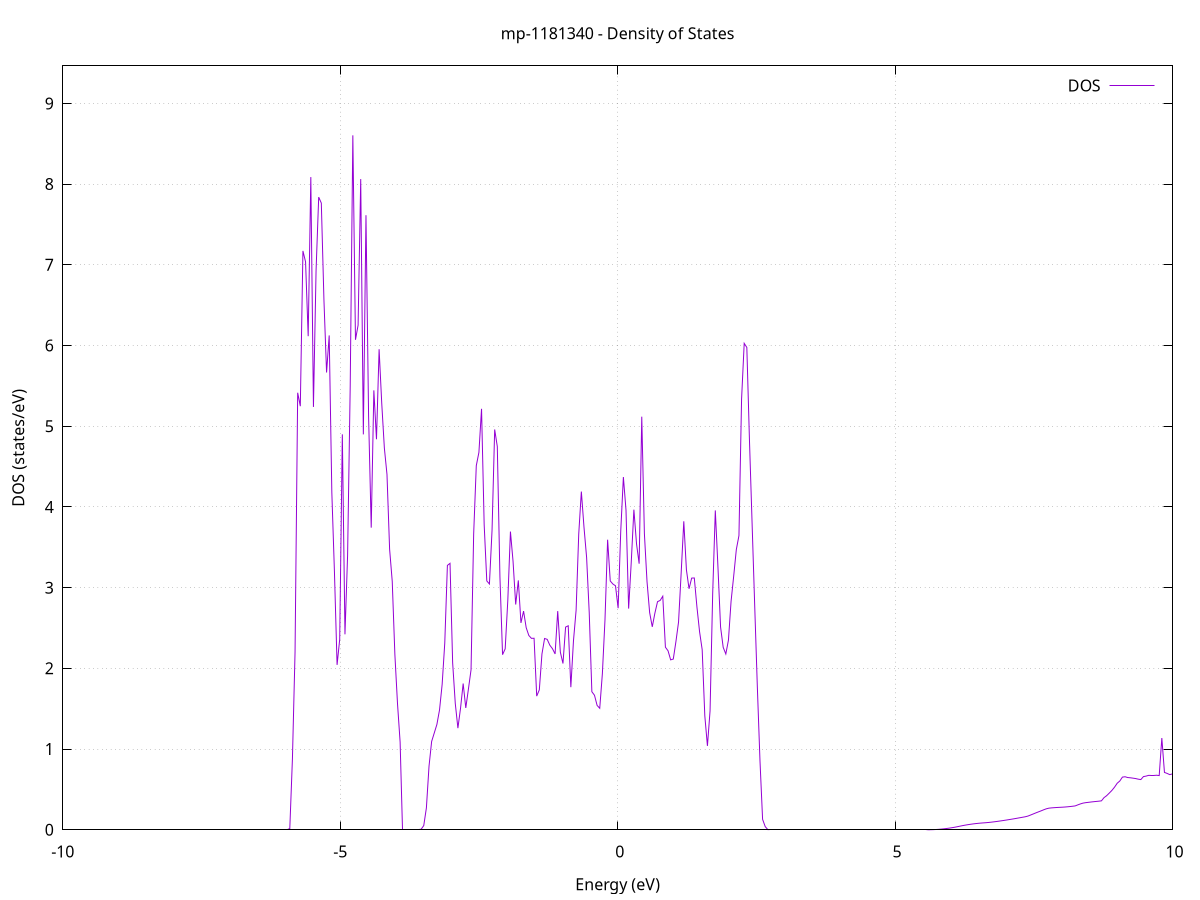 set title 'mp-1181340 - Density of States'
set xlabel 'Energy (eV)'
set ylabel 'DOS (states/eV)'
set grid
set xrange [-10:10]
set yrange [0:9.465]
set xzeroaxis lt -1
set terminal png size 800,600
set output 'mp-1181340_dos_gnuplot.png'
plot '-' using 1:2 with lines title 'DOS'
-59.732800 0.000000
-59.685400 0.000000
-59.638100 0.000000
-59.590700 0.000000
-59.543400 0.000000
-59.496100 0.000000
-59.448700 0.000000
-59.401400 0.000000
-59.354000 0.000000
-59.306700 0.000000
-59.259400 0.000000
-59.212000 0.000000
-59.164700 0.000000
-59.117400 0.000000
-59.070000 0.000000
-59.022700 0.000000
-58.975300 0.000000
-58.928000 0.000000
-58.880700 0.000000
-58.833300 0.000000
-58.786000 0.000000
-58.738600 0.000000
-58.691300 0.000000
-58.644000 0.000000
-58.596600 0.000000
-58.549300 0.000000
-58.502000 0.000000
-58.454600 0.000000
-58.407300 0.000000
-58.359900 0.000000
-58.312600 0.000000
-58.265300 0.000000
-58.217900 0.000000
-58.170600 0.000000
-58.123200 0.000000
-58.075900 0.000000
-58.028600 0.000000
-57.981200 0.000000
-57.933900 0.000000
-57.886500 0.000000
-57.839200 0.000000
-57.791900 0.000000
-57.744500 0.000000
-57.697200 0.000000
-57.649900 0.000000
-57.602500 0.000000
-57.555200 0.000000
-57.507800 0.000000
-57.460500 0.000000
-57.413200 0.000000
-57.365800 0.000000
-57.318500 0.000000
-57.271100 0.000000
-57.223800 0.000000
-57.176500 0.000000
-57.129100 0.000000
-57.081800 0.000000
-57.034500 0.000000
-56.987100 0.000000
-56.939800 0.000000
-56.892400 0.000000
-56.845100 0.000000
-56.797800 0.000000
-56.750400 0.000000
-56.703100 0.000000
-56.655700 0.000000
-56.608400 0.000000
-56.561100 0.000000
-56.513700 0.000000
-56.466400 0.000000
-56.419000 0.000000
-56.371700 0.000000
-56.324400 0.000000
-56.277000 0.000000
-56.229700 0.000000
-56.182400 0.000000
-56.135000 0.000000
-56.087700 0.000000
-56.040300 0.000000
-55.993000 0.000000
-55.945700 0.000000
-55.898300 0.000000
-55.851000 0.000000
-55.803600 0.000000
-55.756300 0.000000
-55.709000 0.000000
-55.661600 0.000000
-55.614300 0.000000
-55.567000 0.000000
-55.519600 0.000000
-55.472300 0.000000
-55.424900 0.000000
-55.377600 0.000000
-55.330300 0.000000
-55.282900 0.000000
-55.235600 0.000000
-55.188200 0.000000
-55.140900 0.000000
-55.093600 0.000000
-55.046200 0.000000
-54.998900 0.000000
-54.951500 0.000000
-54.904200 0.000000
-54.856900 0.000000
-54.809500 0.000000
-54.762200 0.000000
-54.714900 0.000000
-54.667500 0.000000
-54.620200 0.000000
-54.572800 0.000000
-54.525500 0.000000
-54.478200 0.000000
-54.430800 0.000000
-54.383500 40.654700
-54.336100 0.000000
-54.288800 0.000000
-54.241500 0.000000
-54.194100 0.000000
-54.146800 0.000000
-54.099500 0.000000
-54.052100 0.000000
-54.004800 0.000000
-53.957400 0.000000
-53.910100 0.000000
-53.862800 0.000000
-53.815400 0.000000
-53.768100 0.000000
-53.720700 0.000000
-53.673400 0.000000
-53.626100 0.000000
-53.578700 0.000000
-53.531400 0.000000
-53.484000 0.000000
-53.436700 0.000000
-53.389400 0.000000
-53.342000 0.000000
-53.294700 0.000000
-53.247400 0.000000
-53.200000 0.000000
-53.152700 0.000000
-53.105300 0.000000
-53.058000 0.000000
-53.010700 0.000000
-52.963300 0.000000
-52.916000 0.000000
-52.868600 0.000000
-52.821300 0.000000
-52.774000 0.000000
-52.726600 0.000000
-52.679300 0.000000
-52.632000 0.000000
-52.584600 0.000000
-52.537300 0.000000
-52.489900 0.000000
-52.442600 0.000000
-52.395300 0.000000
-52.347900 0.000000
-52.300600 0.000000
-52.253200 0.000000
-52.205900 0.000000
-52.158600 0.000000
-52.111200 0.000000
-52.063900 0.000000
-52.016500 0.000000
-51.969200 0.000000
-51.921900 0.000000
-51.874500 0.000000
-51.827200 0.000000
-51.779900 0.000000
-51.732500 0.000000
-51.685200 0.000000
-51.637800 0.000000
-51.590500 0.000000
-51.543200 0.000000
-51.495800 0.000000
-51.448500 0.000000
-51.401100 0.000000
-51.353800 0.000000
-51.306500 0.000000
-51.259100 0.000000
-51.211800 0.000000
-51.164500 0.000000
-51.117100 0.000000
-51.069800 0.000000
-51.022400 0.000000
-50.975100 26.866700
-50.927800 0.000000
-50.880400 0.000000
-50.833100 0.000000
-50.785700 0.000000
-50.738400 0.000000
-50.691100 0.000000
-50.643700 0.000000
-50.596400 0.000000
-50.549000 0.000000
-50.501700 0.000000
-50.454400 0.000000
-50.407000 0.000000
-50.359700 0.000000
-50.312400 0.000000
-50.265000 0.000000
-50.217700 0.000000
-50.170300 0.000000
-50.123000 0.000000
-50.075700 0.000000
-50.028300 0.000000
-49.981000 0.000000
-49.933600 0.000000
-49.886300 0.000000
-49.839000 0.000000
-49.791600 0.000000
-49.744300 0.000000
-49.697000 0.000000
-49.649600 0.000000
-49.602300 0.000000
-49.554900 0.000000
-49.507600 0.000000
-49.460300 0.000000
-49.412900 0.000000
-49.365600 0.000000
-49.318200 0.000000
-49.270900 0.000000
-49.223600 0.000000
-49.176200 0.000000
-49.128900 0.000000
-49.081500 0.000000
-49.034200 0.000000
-48.986900 0.000000
-48.939500 0.000000
-48.892200 0.000000
-48.844900 0.000000
-48.797500 0.000000
-48.750200 0.000000
-48.702800 0.000000
-48.655500 0.000000
-48.608200 0.000000
-48.560800 0.000000
-48.513500 0.000000
-48.466100 0.000000
-48.418800 0.000000
-48.371500 0.000000
-48.324100 0.000000
-48.276800 0.000000
-48.229500 0.000000
-48.182100 0.000000
-48.134800 0.000000
-48.087400 0.000000
-48.040100 0.000000
-47.992800 0.000000
-47.945400 0.000000
-47.898100 0.000000
-47.850700 0.000000
-47.803400 0.000000
-47.756100 0.000000
-47.708700 0.000000
-47.661400 0.000000
-47.614000 0.000000
-47.566700 0.000000
-47.519400 0.000000
-47.472000 0.000000
-47.424700 0.000000
-47.377400 0.000000
-47.330000 0.000000
-47.282700 0.000000
-47.235300 0.000000
-47.188000 0.000000
-47.140700 0.000000
-47.093300 0.000000
-47.046000 0.000000
-46.998600 0.000000
-46.951300 0.000000
-46.904000 0.000000
-46.856600 0.000000
-46.809300 0.000000
-46.762000 0.000000
-46.714600 0.000000
-46.667300 0.000000
-46.619900 0.000000
-46.572600 0.000000
-46.525300 0.000000
-46.477900 0.000000
-46.430600 0.000000
-46.383200 0.000000
-46.335900 0.000000
-46.288600 0.000000
-46.241200 0.000000
-46.193900 0.000000
-46.146500 0.000000
-46.099200 0.000000
-46.051900 0.000000
-46.004500 0.000000
-45.957200 0.000000
-45.909900 0.000000
-45.862500 0.000000
-45.815200 0.000000
-45.767800 0.000000
-45.720500 0.000000
-45.673200 0.000000
-45.625800 0.000000
-45.578500 0.000000
-45.531100 0.000000
-45.483800 0.000000
-45.436500 0.000000
-45.389100 0.000000
-45.341800 0.000000
-45.294500 0.000000
-45.247100 0.000000
-45.199800 0.000000
-45.152400 0.000000
-45.105100 0.000000
-45.057800 0.000000
-45.010400 0.000000
-44.963100 0.000000
-44.915700 0.000000
-44.868400 0.000000
-44.821100 0.000000
-44.773700 0.000000
-44.726400 0.000000
-44.679000 0.000000
-44.631700 0.000000
-44.584400 0.000000
-44.537000 0.000000
-44.489700 0.000000
-44.442400 0.000000
-44.395000 0.000000
-44.347700 0.000000
-44.300300 0.000000
-44.253000 0.000000
-44.205700 0.000000
-44.158300 0.000000
-44.111000 0.000000
-44.063600 0.000000
-44.016300 0.000000
-43.969000 0.000000
-43.921600 0.000000
-43.874300 0.000000
-43.827000 0.000000
-43.779600 0.000000
-43.732300 0.000000
-43.684900 0.000000
-43.637600 0.000000
-43.590300 0.000000
-43.542900 0.000000
-43.495600 0.000000
-43.448200 0.000000
-43.400900 0.000000
-43.353600 0.000000
-43.306200 0.000000
-43.258900 0.000000
-43.211500 0.000000
-43.164200 0.000000
-43.116900 0.000000
-43.069500 0.000000
-43.022200 0.000000
-42.974900 0.000000
-42.927500 0.000000
-42.880200 0.000000
-42.832800 0.000000
-42.785500 0.000000
-42.738200 0.000000
-42.690800 0.000000
-42.643500 0.000000
-42.596100 0.000000
-42.548800 0.000000
-42.501500 0.000000
-42.454100 0.000000
-42.406800 0.000000
-42.359500 0.000000
-42.312100 0.000000
-42.264800 0.000000
-42.217400 0.000000
-42.170100 0.000000
-42.122800 0.000000
-42.075400 0.000000
-42.028100 0.000000
-41.980700 0.000000
-41.933400 0.000000
-41.886100 0.000000
-41.838700 0.000000
-41.791400 0.000000
-41.744100 0.000000
-41.696700 0.000000
-41.649400 0.000000
-41.602000 0.000000
-41.554700 0.000000
-41.507400 0.000000
-41.460000 0.000000
-41.412700 0.000000
-41.365300 0.000000
-41.318000 0.000000
-41.270700 0.000000
-41.223300 0.000000
-41.176000 0.000000
-41.128600 0.000000
-41.081300 0.000000
-41.034000 0.000000
-40.986600 0.000000
-40.939300 0.000000
-40.892000 0.000000
-40.844600 0.000000
-40.797300 0.000000
-40.749900 0.000000
-40.702600 0.000000
-40.655300 0.000000
-40.607900 0.000000
-40.560600 0.000000
-40.513200 0.000000
-40.465900 0.000000
-40.418600 0.000000
-40.371200 0.000000
-40.323900 0.000000
-40.276600 0.000000
-40.229200 0.000000
-40.181900 0.000000
-40.134500 0.000000
-40.087200 0.000000
-40.039900 0.000000
-39.992500 0.000000
-39.945200 0.000000
-39.897800 0.000000
-39.850500 0.000000
-39.803200 0.000000
-39.755800 0.000000
-39.708500 0.000000
-39.661100 0.000000
-39.613800 0.000000
-39.566500 0.000000
-39.519100 0.000000
-39.471800 0.000000
-39.424500 0.000000
-39.377100 0.000000
-39.329800 0.000000
-39.282400 0.000000
-39.235100 0.000000
-39.187800 0.000000
-39.140400 0.000000
-39.093100 0.000000
-39.045700 0.000000
-38.998400 0.000000
-38.951100 0.000000
-38.903700 0.000000
-38.856400 0.000000
-38.809100 0.000000
-38.761700 0.000000
-38.714400 0.000000
-38.667000 0.000000
-38.619700 0.000000
-38.572400 0.000000
-38.525000 0.000000
-38.477700 0.000000
-38.430300 0.000000
-38.383000 0.000000
-38.335700 0.000000
-38.288300 0.000000
-38.241000 0.000000
-38.193600 0.000000
-38.146300 0.000000
-38.099000 0.000000
-38.051600 0.000000
-38.004300 0.000000
-37.957000 0.000000
-37.909600 0.000000
-37.862300 0.000000
-37.814900 0.000000
-37.767600 0.000000
-37.720300 0.000000
-37.672900 0.000000
-37.625600 0.000000
-37.578200 0.000000
-37.530900 0.000000
-37.483600 0.000000
-37.436200 0.000000
-37.388900 0.000000
-37.341600 0.000000
-37.294200 0.000000
-37.246900 0.000000
-37.199500 0.000000
-37.152200 0.000000
-37.104900 0.000000
-37.057500 0.000000
-37.010200 0.000000
-36.962800 0.000000
-36.915500 0.000000
-36.868200 0.000000
-36.820800 0.000000
-36.773500 0.000000
-36.726100 0.000000
-36.678800 0.000000
-36.631500 0.000000
-36.584100 0.000000
-36.536800 0.000000
-36.489500 0.000000
-36.442100 0.000000
-36.394800 0.000000
-36.347400 0.000000
-36.300100 0.000000
-36.252800 0.000000
-36.205400 0.000000
-36.158100 0.000000
-36.110700 0.000000
-36.063400 0.000000
-36.016100 0.000000
-35.968700 0.000000
-35.921400 0.000000
-35.874100 0.000000
-35.826700 0.000000
-35.779400 0.000000
-35.732000 0.000000
-35.684700 0.000000
-35.637400 0.000000
-35.590000 0.000000
-35.542700 0.000000
-35.495300 0.000000
-35.448000 0.000000
-35.400700 0.000000
-35.353300 0.000000
-35.306000 0.000000
-35.258600 0.000000
-35.211300 0.000000
-35.164000 0.000000
-35.116600 0.000000
-35.069300 0.000000
-35.022000 0.000000
-34.974600 0.000000
-34.927300 0.000000
-34.879900 0.000000
-34.832600 0.000000
-34.785300 0.000000
-34.737900 0.000000
-34.690600 0.000000
-34.643200 0.000000
-34.595900 0.000000
-34.548600 0.000000
-34.501200 0.000000
-34.453900 0.000000
-34.406600 0.000000
-34.359200 0.000000
-34.311900 0.000000
-34.264500 0.000000
-34.217200 0.000000
-34.169900 0.000000
-34.122500 0.000000
-34.075200 0.000000
-34.027800 0.000000
-33.980500 0.000000
-33.933200 0.000000
-33.885800 0.000000
-33.838500 0.000000
-33.791100 0.000000
-33.743800 0.000000
-33.696500 0.000000
-33.649100 0.000000
-33.601800 0.000000
-33.554500 0.000000
-33.507100 0.000000
-33.459800 0.000000
-33.412400 0.000000
-33.365100 0.000000
-33.317800 0.000000
-33.270400 0.000000
-33.223100 0.000000
-33.175700 0.000000
-33.128400 0.000000
-33.081100 0.000000
-33.033700 0.000000
-32.986400 0.000000
-32.939100 0.000000
-32.891700 0.000000
-32.844400 0.000000
-32.797000 0.000000
-32.749700 0.000000
-32.702400 0.000000
-32.655000 0.000000
-32.607700 0.000000
-32.560300 0.000000
-32.513000 0.000000
-32.465700 0.000000
-32.418300 0.000000
-32.371000 0.000000
-32.323600 0.000000
-32.276300 0.000000
-32.229000 0.000000
-32.181600 0.000000
-32.134300 0.000000
-32.087000 0.000000
-32.039600 0.000000
-31.992300 0.000000
-31.944900 0.000000
-31.897600 0.000000
-31.850300 0.000000
-31.802900 0.000000
-31.755600 0.000000
-31.708200 0.000000
-31.660900 0.000000
-31.613600 0.000000
-31.566200 0.000000
-31.518900 0.000000
-31.471600 0.000000
-31.424200 0.000000
-31.376900 0.000000
-31.329500 0.000000
-31.282200 0.000000
-31.234900 0.000000
-31.187500 0.000000
-31.140200 0.000000
-31.092800 0.000000
-31.045500 0.000000
-30.998200 0.000000
-30.950800 0.000000
-30.903500 0.000000
-30.856100 0.000000
-30.808800 0.000000
-30.761500 0.000000
-30.714100 0.000000
-30.666800 0.000000
-30.619500 0.000000
-30.572100 0.000000
-30.524800 0.000000
-30.477400 0.000000
-30.430100 0.000000
-30.382800 0.000000
-30.335400 0.000000
-30.288100 0.000000
-30.240700 0.000000
-30.193400 0.000000
-30.146100 0.000000
-30.098700 0.000000
-30.051400 0.000000
-30.004100 0.000000
-29.956700 0.000000
-29.909400 0.000000
-29.862000 0.000000
-29.814700 0.000000
-29.767400 0.000000
-29.720000 0.000000
-29.672700 0.000000
-29.625300 0.000000
-29.578000 0.000000
-29.530700 0.000000
-29.483300 0.000000
-29.436000 0.000000
-29.388600 0.000000
-29.341300 0.000000
-29.294000 0.000000
-29.246600 0.000000
-29.199300 0.000000
-29.152000 0.000000
-29.104600 0.000000
-29.057300 0.000000
-29.009900 0.000000
-28.962600 0.000000
-28.915300 0.000000
-28.867900 0.000000
-28.820600 0.000000
-28.773200 0.000000
-28.725900 0.000000
-28.678600 0.000000
-28.631200 0.000000
-28.583900 0.000000
-28.536600 0.000000
-28.489200 0.000000
-28.441900 0.000000
-28.394500 0.000000
-28.347200 0.000000
-28.299900 0.000000
-28.252500 0.000000
-28.205200 0.000000
-28.157800 0.000000
-28.110500 0.000000
-28.063200 0.000000
-28.015800 0.000000
-27.968500 0.000000
-27.921100 0.000000
-27.873800 0.000000
-27.826500 0.000000
-27.779100 0.000000
-27.731800 0.000000
-27.684500 0.000000
-27.637100 0.000000
-27.589800 0.000000
-27.542400 0.000000
-27.495100 0.000000
-27.447800 0.000000
-27.400400 0.000000
-27.353100 0.000000
-27.305700 0.000000
-27.258400 0.000000
-27.211100 0.000000
-27.163700 0.000000
-27.116400 0.000000
-27.069100 0.000000
-27.021700 0.000000
-26.974400 0.000000
-26.927000 0.000000
-26.879700 0.000000
-26.832400 0.000000
-26.785000 0.000000
-26.737700 0.000000
-26.690300 0.000000
-26.643000 0.000000
-26.595700 0.000000
-26.548300 0.000000
-26.501000 0.000000
-26.453600 0.000000
-26.406300 0.000000
-26.359000 0.000000
-26.311600 0.000000
-26.264300 0.000000
-26.217000 0.000000
-26.169600 0.000000
-26.122300 0.000000
-26.074900 0.000000
-26.027600 0.000000
-25.980300 0.000000
-25.932900 0.000000
-25.885600 0.000000
-25.838200 0.000000
-25.790900 0.000000
-25.743600 0.000000
-25.696200 0.000000
-25.648900 0.000000
-25.601600 0.000000
-25.554200 0.000000
-25.506900 0.000000
-25.459500 0.000000
-25.412200 0.000000
-25.364900 0.000000
-25.317500 0.000000
-25.270200 0.000000
-25.222800 0.000000
-25.175500 0.000000
-25.128200 0.000000
-25.080800 0.000000
-25.033500 0.000000
-24.986200 0.000000
-24.938800 0.000000
-24.891500 0.000000
-24.844100 0.000000
-24.796800 0.000000
-24.749500 0.000000
-24.702100 0.000000
-24.654800 0.000000
-24.607400 0.000000
-24.560100 0.000000
-24.512800 0.000000
-24.465400 0.000000
-24.418100 0.000000
-24.370700 0.000000
-24.323400 0.000000
-24.276100 0.000000
-24.228700 0.000000
-24.181400 0.000000
-24.134100 0.000000
-24.086700 0.000000
-24.039400 0.000000
-23.992000 0.000000
-23.944700 0.000000
-23.897400 0.000000
-23.850000 0.000000
-23.802700 0.000000
-23.755300 0.000000
-23.708000 0.000000
-23.660700 0.000000
-23.613300 0.000000
-23.566000 0.000000
-23.518700 0.000000
-23.471300 0.000000
-23.424000 0.000000
-23.376600 0.000000
-23.329300 0.000000
-23.282000 0.000000
-23.234600 0.000000
-23.187300 0.000000
-23.139900 0.000000
-23.092600 0.000000
-23.045300 0.000000
-22.997900 0.000000
-22.950600 0.000000
-22.903200 0.000000
-22.855900 0.000000
-22.808600 0.000000
-22.761200 0.000000
-22.713900 0.000000
-22.666600 0.000000
-22.619200 0.000000
-22.571900 0.000000
-22.524500 0.000000
-22.477200 0.000000
-22.429900 0.000000
-22.382500 0.000000
-22.335200 0.000000
-22.287800 0.000000
-22.240500 0.000000
-22.193200 0.000000
-22.145800 0.000000
-22.098500 0.000000
-22.051200 0.000000
-22.003800 0.000000
-21.956500 0.000000
-21.909100 0.000000
-21.861800 0.000000
-21.814500 0.000000
-21.767100 0.000000
-21.719800 0.000000
-21.672400 0.000000
-21.625100 0.000000
-21.577800 0.000000
-21.530400 0.000000
-21.483100 0.000000
-21.435700 0.000000
-21.388400 0.000000
-21.341100 0.000000
-21.293700 0.000000
-21.246400 0.000000
-21.199100 0.000000
-21.151700 0.000000
-21.104400 0.000000
-21.057000 0.000000
-21.009700 0.000000
-20.962400 0.000000
-20.915000 0.000000
-20.867700 0.000000
-20.820300 0.000000
-20.773000 0.000000
-20.725700 0.000000
-20.678300 0.000000
-20.631000 0.000000
-20.583700 0.000000
-20.536300 0.000000
-20.489000 0.000000
-20.441600 0.000000
-20.394300 0.000000
-20.347000 0.000000
-20.299600 0.000000
-20.252300 0.000000
-20.204900 0.000000
-20.157600 0.000000
-20.110300 0.000000
-20.062900 0.000000
-20.015600 0.000000
-19.968200 0.000000
-19.920900 0.000000
-19.873600 0.000000
-19.826200 0.000000
-19.778900 0.000000
-19.731600 0.000000
-19.684200 0.000000
-19.636900 0.000000
-19.589500 0.000000
-19.542200 0.000000
-19.494900 0.000000
-19.447500 0.000000
-19.400200 0.000000
-19.352800 0.000000
-19.305500 0.000000
-19.258200 0.000000
-19.210800 0.000000
-19.163500 0.000000
-19.116200 0.000000
-19.068800 0.000000
-19.021500 0.000000
-18.974100 0.000000
-18.926800 0.000000
-18.879500 0.000000
-18.832100 0.000000
-18.784800 0.000000
-18.737400 0.000000
-18.690100 0.000000
-18.642800 0.000000
-18.595400 0.000000
-18.548100 0.000000
-18.500700 0.000000
-18.453400 0.000000
-18.406100 0.000000
-18.358700 0.000000
-18.311400 0.000000
-18.264100 0.000000
-18.216700 0.000000
-18.169400 0.000000
-18.122000 0.000000
-18.074700 0.000000
-18.027400 0.000000
-17.980000 0.000000
-17.932700 0.000000
-17.885300 0.000000
-17.838000 0.000000
-17.790700 0.000000
-17.743300 0.000000
-17.696000 0.000000
-17.648700 0.000000
-17.601300 0.000000
-17.554000 0.000000
-17.506600 0.000000
-17.459300 0.000000
-17.412000 0.000000
-17.364600 0.000000
-17.317300 0.000000
-17.269900 0.000000
-17.222600 0.000000
-17.175300 0.000000
-17.127900 0.000000
-17.080600 0.000000
-17.033200 0.000000
-16.985900 0.000000
-16.938600 0.000000
-16.891200 0.000000
-16.843900 0.000000
-16.796600 0.000000
-16.749200 0.000000
-16.701900 0.000000
-16.654500 0.000000
-16.607200 0.000000
-16.559900 0.000000
-16.512500 0.000000
-16.465200 0.000000
-16.417800 0.000000
-16.370500 0.000000
-16.323200 0.000000
-16.275800 0.000000
-16.228500 0.000000
-16.181200 0.000000
-16.133800 0.000000
-16.086500 0.000000
-16.039100 0.089800
-15.991800 0.333900
-15.944500 0.514100
-15.897100 0.627100
-15.849800 0.869100
-15.802400 0.995400
-15.755100 0.998000
-15.707800 1.220700
-15.660400 1.281400
-15.613100 1.311100
-15.565700 1.215000
-15.518400 1.050800
-15.471100 1.012200
-15.423700 1.001700
-15.376400 1.036700
-15.329100 1.626100
-15.281700 2.255800
-15.234400 2.369000
-15.187000 2.662800
-15.139700 1.447200
-15.092400 2.037100
-15.045000 2.676000
-14.997700 3.872600
-14.950300 7.119600
-14.903000 3.519600
-14.855700 10.815100
-14.808300 3.589900
-14.761000 2.248700
-14.713700 7.568000
-14.666300 5.742000
-14.619000 3.411700
-14.571600 1.462400
-14.524300 0.178900
-14.477000 0.000000
-14.429600 0.000000
-14.382300 0.000000
-14.334900 0.000000
-14.287600 0.000000
-14.240300 0.000000
-14.192900 0.000000
-14.145600 0.000000
-14.098200 0.000000
-14.050900 0.000000
-14.003600 0.000000
-13.956200 0.000000
-13.908900 0.000000
-13.861600 0.000000
-13.814200 0.000000
-13.766900 0.000000
-13.719500 0.000000
-13.672200 0.000000
-13.624900 0.000000
-13.577500 0.000000
-13.530200 0.000000
-13.482800 0.000000
-13.435500 0.000000
-13.388200 0.000000
-13.340800 0.000000
-13.293500 0.000000
-13.246200 0.000000
-13.198800 0.000000
-13.151500 0.000000
-13.104100 0.000000
-13.056800 0.000000
-13.009500 0.000000
-12.962100 0.000000
-12.914800 0.000000
-12.867400 0.000000
-12.820100 0.000000
-12.772800 0.000000
-12.725400 0.000000
-12.678100 0.000000
-12.630700 0.000000
-12.583400 0.000000
-12.536100 0.000000
-12.488700 0.000000
-12.441400 0.000000
-12.394100 0.000000
-12.346700 0.000000
-12.299400 0.000000
-12.252000 0.000000
-12.204700 0.000000
-12.157400 0.000000
-12.110000 0.000000
-12.062700 0.000000
-12.015300 0.000000
-11.968000 0.000000
-11.920700 0.000000
-11.873300 0.000000
-11.826000 0.000000
-11.778700 0.000000
-11.731300 0.000000
-11.684000 0.000000
-11.636600 0.000000
-11.589300 0.000000
-11.542000 0.000000
-11.494600 0.000000
-11.447300 0.000000
-11.399900 0.000000
-11.352600 0.000000
-11.305300 0.000000
-11.257900 0.000000
-11.210600 0.000000
-11.163200 0.000000
-11.115900 0.000000
-11.068600 0.000000
-11.021200 0.000000
-10.973900 0.000000
-10.926600 0.000000
-10.879200 0.000000
-10.831900 0.000000
-10.784500 0.000000
-10.737200 0.000000
-10.689900 0.000000
-10.642500 0.000000
-10.595200 0.000000
-10.547800 0.000000
-10.500500 0.000000
-10.453200 0.000000
-10.405800 0.000000
-10.358500 0.000000
-10.311200 0.000000
-10.263800 0.000000
-10.216500 0.000000
-10.169100 0.000000
-10.121800 0.000000
-10.074500 0.000000
-10.027100 0.000000
-9.979800 0.000000
-9.932400 0.000000
-9.885100 0.000000
-9.837800 0.000000
-9.790400 0.000000
-9.743100 0.000000
-9.695800 0.000000
-9.648400 0.000000
-9.601100 0.000000
-9.553700 0.000000
-9.506400 0.000000
-9.459100 0.000000
-9.411700 0.000000
-9.364400 0.000000
-9.317000 0.000000
-9.269700 0.000000
-9.222400 0.000000
-9.175000 0.000000
-9.127700 0.000000
-9.080300 0.000000
-9.033000 0.000000
-8.985700 0.000000
-8.938300 0.000000
-8.891000 0.000000
-8.843700 0.000000
-8.796300 0.000000
-8.749000 0.000000
-8.701600 0.000000
-8.654300 0.000000
-8.607000 0.000000
-8.559600 0.000000
-8.512300 0.000000
-8.464900 0.000000
-8.417600 0.000000
-8.370300 0.000000
-8.322900 0.000000
-8.275600 0.000000
-8.228300 0.000000
-8.180900 0.000000
-8.133600 0.000000
-8.086200 0.000000
-8.038900 0.000000
-7.991600 0.000000
-7.944200 0.000000
-7.896900 0.000000
-7.849500 0.000000
-7.802200 0.000000
-7.754900 0.000000
-7.707500 0.000000
-7.660200 0.000000
-7.612800 0.000000
-7.565500 0.000000
-7.518200 0.000000
-7.470800 0.000000
-7.423500 0.000000
-7.376200 0.000000
-7.328800 0.000000
-7.281500 0.000000
-7.234100 0.000000
-7.186800 0.000000
-7.139500 0.000000
-7.092100 0.000000
-7.044800 0.000000
-6.997400 0.000000
-6.950100 0.000000
-6.902800 0.000000
-6.855400 0.000000
-6.808100 0.000000
-6.760800 0.000000
-6.713400 0.000000
-6.666100 0.000000
-6.618700 0.000000
-6.571400 0.000000
-6.524100 0.000000
-6.476700 0.000000
-6.429400 0.000000
-6.382000 0.000000
-6.334700 0.000000
-6.287400 0.000000
-6.240000 0.000000
-6.192700 0.000000
-6.145300 0.000000
-6.098000 0.000000
-6.050700 0.000000
-6.003300 0.000000
-5.956000 0.000000
-5.908700 0.015000
-5.861300 0.879800
-5.814000 2.204500
-5.766600 5.414900
-5.719300 5.248400
-5.672000 7.172400
-5.624600 7.036900
-5.577300 6.115500
-5.529900 8.087500
-5.482600 5.239600
-5.435300 6.929000
-5.387900 7.838800
-5.340600 7.764700
-5.293300 6.562900
-5.245900 5.666000
-5.198600 6.125400
-5.151200 4.180500
-5.103900 3.190500
-5.056600 2.043200
-5.009200 2.359100
-4.961900 4.899900
-4.914500 2.422000
-4.867200 3.397800
-4.819900 5.495000
-4.772500 8.604400
-4.725200 6.070900
-4.677800 6.251800
-4.630500 8.062100
-4.583200 4.898700
-4.535800 7.614500
-4.488500 5.119500
-4.441200 3.743400
-4.393800 5.444400
-4.346500 4.838500
-4.299100 5.954100
-4.251800 5.285200
-4.204500 4.730400
-4.157100 4.402900
-4.109800 3.476000
-4.062400 3.077500
-4.015100 2.173900
-3.967800 1.565400
-3.920400 1.086000
-3.873100 0.000000
-3.825800 0.000000
-3.778400 0.000000
-3.731100 0.000000
-3.683700 0.000000
-3.636400 0.000000
-3.589100 0.000000
-3.541700 0.006400
-3.494400 0.052200
-3.447000 0.270700
-3.399700 0.786600
-3.352400 1.094000
-3.305000 1.199500
-3.257700 1.305300
-3.210300 1.484400
-3.163000 1.801200
-3.115700 2.313800
-3.068300 3.275800
-3.021000 3.301300
-2.973700 2.068700
-2.926300 1.565300
-2.879000 1.259500
-2.831600 1.505900
-2.784300 1.811900
-2.737000 1.509500
-2.689600 1.743100
-2.642300 1.981500
-2.594900 3.665800
-2.547600 4.511500
-2.500300 4.676200
-2.452900 5.216100
-2.405600 3.782200
-2.358300 3.083400
-2.310900 3.045500
-2.263600 3.712400
-2.216200 4.959700
-2.168900 4.748800
-2.121600 3.135200
-2.074200 2.169400
-2.026900 2.242100
-1.979500 2.843400
-1.932200 3.694700
-1.884900 3.324400
-1.837500 2.791000
-1.790200 3.090000
-1.742800 2.563100
-1.695500 2.709600
-1.648200 2.503800
-1.600800 2.407500
-1.553500 2.371800
-1.506200 2.373000
-1.458800 1.656000
-1.411500 1.733900
-1.364100 2.178300
-1.316800 2.370200
-1.269500 2.359300
-1.222100 2.286800
-1.174800 2.243800
-1.127400 2.178600
-1.080100 2.709800
-1.032800 2.201400
-0.985400 2.060200
-0.938100 2.511200
-0.890800 2.527600
-0.843400 1.767200
-0.796100 2.341300
-0.748700 2.719800
-0.701400 3.663100
-0.654100 4.190700
-0.606700 3.750000
-0.559400 3.374700
-0.512000 2.688400
-0.464700 1.710300
-0.417400 1.667000
-0.370000 1.540500
-0.322700 1.505500
-0.275300 1.933100
-0.228000 2.602900
-0.180700 3.593900
-0.133300 3.082900
-0.086000 3.045300
-0.038700 3.023200
0.008700 2.745400
0.056000 3.703100
0.103400 4.370500
0.150700 3.959900
0.198000 2.740300
0.245400 3.318900
0.292700 3.966500
0.340100 3.544000
0.387400 3.296700
0.434700 5.118600
0.482100 3.669900
0.529400 3.075800
0.576700 2.691000
0.624100 2.514200
0.671400 2.684500
0.718800 2.826300
0.766100 2.841600
0.813400 2.893900
0.860800 2.262300
0.908100 2.217900
0.955500 2.105300
1.002800 2.115300
1.050100 2.330600
1.097500 2.573700
1.144800 3.180900
1.192200 3.821900
1.239500 3.221500
1.286800 2.986200
1.334200 3.118400
1.381500 3.120100
1.428800 2.761900
1.476200 2.456100
1.523500 2.231700
1.570900 1.412500
1.618200 1.039100
1.665500 1.472100
1.712900 2.927600
1.760200 3.956600
1.807600 3.257400
1.854900 2.513400
1.902200 2.260700
1.949600 2.178000
1.996900 2.350500
2.044200 2.830700
2.091600 3.143600
2.138900 3.471900
2.186300 3.645200
2.233600 5.336700
2.280900 6.027100
2.328300 5.976500
2.375600 4.829700
2.423000 3.798400
2.470300 2.773000
2.517600 1.774200
2.565000 0.861600
2.612300 0.129500
2.659700 0.039200
2.707000 0.001600
2.754300 0.000000
2.801700 0.000000
2.849000 0.000000
2.896300 0.000000
2.943700 0.000000
2.991000 0.000000
3.038400 0.000000
3.085700 0.000000
3.133000 0.000000
3.180400 0.000000
3.227700 0.000000
3.275100 0.000000
3.322400 0.000000
3.369700 0.000000
3.417100 0.000000
3.464400 0.000000
3.511700 0.000000
3.559100 0.000000
3.606400 0.000000
3.653800 0.000000
3.701100 0.000000
3.748400 0.000000
3.795800 0.000000
3.843100 0.000000
3.890500 0.000000
3.937800 0.000000
3.985100 0.000000
4.032500 0.000000
4.079800 0.000000
4.127200 0.000000
4.174500 0.000000
4.221800 0.000000
4.269200 0.000000
4.316500 0.000000
4.363800 0.000000
4.411200 0.000000
4.458500 0.000000
4.505900 0.000000
4.553200 0.000000
4.600500 0.000000
4.647900 0.000000
4.695200 0.000000
4.742600 0.000000
4.789900 0.000000
4.837200 0.000000
4.884600 0.000000
4.931900 0.000000
4.979200 0.000000
5.026600 0.000000
5.073900 0.000000
5.121300 0.000000
5.168600 0.000000
5.215900 0.000000
5.263300 0.000000
5.310600 0.000000
5.358000 0.000000
5.405300 0.000000
5.452600 0.000000
5.500000 0.000000
5.547300 0.000000
5.594700 0.000100
5.642000 0.000600
5.689300 0.001700
5.736700 0.003400
5.784000 0.005600
5.831300 0.008400
5.878700 0.011700
5.926000 0.015600
5.973400 0.020100
6.020700 0.025100
6.068000 0.030700
6.115400 0.036900
6.162700 0.043900
6.210100 0.050500
6.257400 0.056700
6.304700 0.062300
6.352100 0.067400
6.399400 0.072000
6.446700 0.076100
6.494100 0.079700
6.541400 0.082700
6.588800 0.085100
6.636100 0.087600
6.683400 0.090600
6.730800 0.094100
6.778100 0.098000
6.825500 0.102300
6.872800 0.106900
6.920100 0.111600
6.967500 0.116500
7.014800 0.121600
7.062100 0.126800
7.109500 0.132200
7.156800 0.137800
7.204200 0.143600
7.251500 0.149500
7.298800 0.155300
7.346200 0.161200
7.393500 0.169600
7.440900 0.182300
7.488200 0.195500
7.535500 0.208800
7.582900 0.221500
7.630200 0.234000
7.677600 0.247500
7.724900 0.259600
7.772200 0.267800
7.819600 0.271300
7.866900 0.273800
7.914200 0.276000
7.961600 0.277900
8.008900 0.279600
8.056300 0.281700
8.103600 0.284400
8.150900 0.287700
8.198300 0.291500
8.245600 0.295700
8.293000 0.308400
8.340300 0.320400
8.387600 0.330300
8.435000 0.335900
8.482300 0.339900
8.529600 0.344000
8.577000 0.347700
8.624300 0.351000
8.671700 0.354400
8.719000 0.358400
8.766300 0.398600
8.813700 0.423000
8.861000 0.454800
8.908400 0.488200
8.955700 0.528400
9.003000 0.576300
9.050400 0.604400
9.097700 0.652500
9.145100 0.657000
9.192400 0.647300
9.239700 0.644100
9.287100 0.639700
9.334400 0.634700
9.381700 0.627200
9.429100 0.621900
9.476400 0.658900
9.523800 0.665100
9.571100 0.674500
9.618400 0.678000
9.665800 0.678000
9.713100 0.675900
9.760500 0.671600
9.807800 1.136500
9.855100 0.710800
9.902500 0.698500
9.949800 0.683400
9.997100 0.691900
10.044500 0.739700
10.091800 0.794400
10.139200 0.838100
10.186500 0.783100
10.233800 0.797500
10.281200 0.782100
10.328500 0.771300
10.375900 0.755800
10.423200 0.732600
10.470500 0.732400
10.517900 0.763000
10.565200 0.766500
10.612600 0.767900
10.659900 0.778800
10.707200 0.792200
10.754600 0.804600
10.801900 0.814800
10.849200 0.888600
10.896600 0.954500
10.943900 1.038000
10.991300 1.141000
11.038600 1.029900
11.085900 1.015400
11.133300 1.008700
11.180600 1.177200
11.228000 1.119100
11.275300 0.931400
11.322600 0.936100
11.370000 0.946400
11.417300 0.924600
11.464600 0.940300
11.512000 0.957500
11.559300 0.958700
11.606700 0.959600
11.654000 0.967700
11.701300 0.961500
11.748700 0.948100
11.796000 0.998700
11.843400 0.968500
11.890700 0.928700
11.938000 0.889700
11.985400 0.953600
12.032700 0.927700
12.080100 0.906100
12.127400 0.941300
12.174700 0.986900
12.222100 1.077300
12.269400 1.223300
12.316700 1.320900
12.364100 1.359400
12.411400 1.286800
12.458800 1.222400
12.506100 1.062100
12.553400 1.197100
12.600800 1.426800
12.648100 1.478700
12.695500 1.451900
12.742800 1.309700
12.790100 1.187700
12.837500 1.152300
12.884800 1.166700
12.932100 1.124900
12.979500 1.193500
13.026800 1.479600
13.074200 1.877300
13.121500 1.792100
13.168800 1.837600
13.216200 1.794800
13.263500 1.310900
13.310900 1.053700
13.358200 1.033300
13.405500 0.938000
13.452900 0.923600
13.500200 0.939000
13.547600 1.105900
13.594900 1.307500
13.642200 1.386800
13.689600 1.899300
13.736900 2.545100
13.784200 2.518100
13.831600 2.531100
13.878900 2.275200
13.926300 2.216900
13.973600 2.081700
14.020900 2.554800
14.068300 2.329900
14.115600 2.068300
14.163000 1.895900
14.210300 2.117000
14.257600 2.000300
14.305000 1.881100
14.352300 1.946000
14.399600 2.132500
14.447000 2.593300
14.494300 3.061700
14.541700 2.626300
14.589000 2.275600
14.636300 2.490100
14.683700 3.335300
14.731000 4.018300
14.778400 2.624200
14.825700 2.031900
14.873000 2.620600
14.920400 2.262500
14.967700 2.242100
15.015100 1.940200
15.062400 1.894400
15.109700 2.076600
15.157100 1.788400
15.204400 1.441800
15.251700 1.309300
15.299100 1.216000
15.346400 1.200000
15.393800 1.218300
15.441100 1.212100
15.488400 1.180300
15.535800 1.131100
15.583100 1.127400
15.630500 1.183400
15.677800 1.120800
15.725100 1.116100
15.772500 1.134500
15.819800 1.199800
15.867100 1.074100
15.914500 1.059200
15.961800 1.068500
16.009200 1.062500
16.056500 1.095400
16.103800 1.107500
16.151200 1.078700
16.198500 1.032800
16.245900 0.997200
16.293200 0.986100
16.340500 0.990300
16.387900 1.027200
16.435200 1.037400
16.482600 1.043000
16.529900 1.052700
16.577200 1.059600
16.624600 1.016500
16.671900 1.010600
16.719200 1.013600
16.766600 1.049600
16.813900 1.078600
16.861300 1.106400
16.908600 1.123900
16.955900 1.141800
17.003300 1.181100
17.050600 1.198100
17.098000 1.187900
17.145300 1.152900
17.192600 1.064500
17.240000 1.040200
17.287300 0.987300
17.334600 0.985500
17.382000 0.989900
17.429300 0.995400
17.476700 0.999100
17.524000 0.992200
17.571300 0.987900
17.618700 0.991400
17.666000 0.983300
17.713400 0.940300
17.760700 0.899100
17.808000 0.875800
17.855400 0.868600
17.902700 0.881700
17.950100 0.860600
17.997400 0.835600
18.044700 0.848800
18.092100 0.848500
18.139400 0.776400
18.186700 0.717300
18.234100 0.655300
18.281400 0.613500
18.328800 0.680800
18.376100 0.774100
18.423400 0.835200
18.470800 0.908200
18.518100 0.979700
18.565500 1.092000
18.612800 1.365600
18.660100 1.709300
18.707500 1.705300
18.754800 1.703100
18.802100 1.665200
18.849500 1.626800
18.896800 1.617800
18.944200 1.699300
18.991500 1.851400
19.038800 1.639900
19.086200 1.670500
19.133500 1.820800
19.180900 1.681700
19.228200 1.962600
19.275500 3.034700
19.322900 3.718000
19.370200 3.778600
19.417600 2.282500
19.464900 1.394700
19.512200 1.060800
19.559600 0.972300
19.606900 1.172300
19.654200 1.351000
19.701600 1.472600
19.748900 1.540400
19.796300 1.658600
19.843600 1.640100
19.890900 1.699000
19.938300 1.653700
19.985600 1.288300
20.033000 1.195200
20.080300 1.079900
20.127600 1.000100
20.175000 1.016800
20.222300 0.942600
20.269600 0.738900
20.317000 0.673800
20.364300 0.575600
20.411700 0.513900
20.459000 0.498100
20.506300 0.597600
20.553700 0.718900
20.601000 0.849600
20.648400 1.025700
20.695700 1.228900
20.743000 1.419300
20.790400 1.459000
20.837700 1.472200
20.885100 1.477700
20.932400 1.424600
20.979700 1.350800
21.027100 1.239800
21.074400 1.167500
21.121700 1.135900
21.169100 1.205700
21.216400 1.278800
21.263800 1.342900
21.311100 1.399300
21.358400 1.437700
21.405800 1.467800
21.453100 1.504200
21.500500 1.473700
21.547800 1.220800
21.595100 1.132900
21.642500 1.140600
21.689800 1.239500
21.737100 1.324900
21.784500 1.263900
21.831800 0.974200
21.879200 0.726700
21.926500 0.735800
21.973800 0.781100
22.021200 0.839000
22.068500 0.905800
22.115900 0.909500
22.163200 0.974800
22.210500 1.123700
22.257900 1.252100
22.305200 1.371300
22.352600 1.489400
22.399900 1.228900
22.447200 1.200800
22.494600 1.206500
22.541900 1.116500
22.589200 1.070700
22.636600 1.043300
22.683900 1.034600
22.731300 1.036500
22.778600 1.044400
22.825900 1.149400
22.873300 1.127200
22.920600 1.149000
22.968000 1.389300
23.015300 1.361400
23.062600 1.295600
23.110000 1.193600
23.157300 1.097300
23.204600 1.021000
23.252000 1.003300
23.299300 0.983500
23.346700 0.976900
23.394000 0.968400
23.441300 1.011300
23.488700 1.150100
23.536000 1.302800
23.583400 1.486500
23.630700 1.583500
23.678000 1.695800
23.725400 1.779600
23.772700 1.796100
23.820000 1.700500
23.867400 1.609200
23.914700 1.529100
23.962100 1.267700
24.009400 1.191800
24.056700 1.173700
24.104100 1.255700
24.151400 1.289500
24.198800 1.355200
24.246100 1.342900
24.293400 1.192200
24.340800 0.986900
24.388100 0.832100
24.435500 0.744800
24.482800 0.737800
24.530100 0.743100
24.577500 0.753600
24.624800 0.699100
24.672100 0.650900
24.719500 0.679700
24.766800 0.810300
24.814200 0.954900
24.861500 1.197300
24.908800 1.289100
24.956200 1.418900
25.003500 1.558600
25.050900 1.586500
25.098200 1.550200
25.145500 1.456200
25.192900 1.287600
25.240200 1.240100
25.287500 1.057400
25.334900 1.055700
25.382200 1.148300
25.429600 1.403000
25.476900 1.542500
25.524200 1.679300
25.571600 1.797800
25.618900 1.936400
25.666300 1.906100
25.713600 1.763300
25.760900 1.687400
25.808300 1.625000
25.855600 1.566500
25.903000 1.460900
25.950300 1.235900
25.997600 1.053300
26.045000 0.955900
26.092300 0.897400
26.139600 0.898000
26.187000 0.955400
26.234300 1.036600
26.281700 1.103700
26.329000 1.157600
26.376300 1.209700
26.423700 1.277300
26.471000 1.353300
26.518400 1.403400
26.565700 1.427200
26.613000 1.412600
26.660400 1.372600
26.707700 1.387500
26.755000 1.358700
26.802400 1.320700
26.849700 1.259700
26.897100 1.213300
26.944400 1.201100
26.991700 1.298300
27.039100 1.271400
27.086400 1.355400
27.133800 1.129700
27.181100 1.116000
27.228400 1.081400
27.275800 1.037900
27.323100 1.034400
27.370500 1.035900
27.417800 0.974900
27.465100 0.921100
27.512500 0.856100
27.559800 0.769900
27.607100 0.689500
27.654500 0.653500
27.701800 0.686200
27.749200 0.548000
27.796500 0.461800
27.843800 0.419200
27.891200 0.367100
27.938500 0.333300
27.985900 0.291300
28.033200 0.242300
28.080500 0.214200
28.127900 0.185100
28.175200 0.157300
28.222500 0.131900
28.269900 0.096000
28.317200 0.079900
28.364600 0.064900
28.411900 0.051200
28.459200 0.042900
28.506600 0.038300
28.553900 0.034000
28.601300 0.029900
28.648600 0.026100
28.695900 0.022500
28.743300 0.019200
28.790600 0.016100
28.838000 0.013300
28.885300 0.010800
28.932600 0.008500
28.980000 0.000000
29.027300 0.000000
29.074600 0.000000
29.122000 0.000000
29.169300 0.000000
29.216700 0.000000
29.264000 0.000000
29.311300 0.000000
29.358700 0.000000
29.406000 0.000000
29.453400 0.000000
29.500700 0.000000
29.548000 0.000000
29.595400 0.000000
29.642700 0.000000
29.690000 0.000000
29.737400 0.000000
29.784700 0.000000
29.832100 0.000000
29.879400 0.000000
29.926700 0.000000
29.974100 0.000000
30.021400 0.000000
30.068800 0.000000
30.116100 0.000000
30.163400 0.000000
30.210800 0.000000
30.258100 0.000000
30.305500 0.000000
30.352800 0.000000
30.400100 0.000000
30.447500 0.000000
30.494800 0.000000
30.542100 0.000000
30.589500 0.000000
30.636800 0.000000
30.684200 0.000000
30.731500 0.000000
30.778800 0.000000
30.826200 0.000000
30.873500 0.000000
30.920900 0.000000
30.968200 0.000000
31.015500 0.000000
31.062900 0.000000
31.110200 0.000000
31.157500 0.000000
31.204900 0.000000
31.252200 0.000000
31.299600 0.000000
31.346900 0.000000
31.394200 0.000000
31.441600 0.000000
31.488900 0.000000
31.536300 0.000000
31.583600 0.000000
31.630900 0.000000
31.678300 0.000000
31.725600 0.000000
31.773000 0.000000
31.820300 0.000000
31.867600 0.000000
31.915000 0.000000
31.962300 0.000000
32.009600 0.000000
32.057000 0.000000
32.104300 0.000000
32.151700 0.000000
32.199000 0.000000
32.246300 0.000000
32.293700 0.000000
32.341000 0.000000
32.388400 0.000000
32.435700 0.000000
32.483000 0.000000
32.530400 0.000000
32.577700 0.000000
32.625000 0.000000
32.672400 0.000000
32.719700 0.000000
32.767100 0.000000
32.814400 0.000000
32.861700 0.000000
32.909100 0.000000
32.956400 0.000000
33.003800 0.000000
33.051100 0.000000
33.098400 0.000000
33.145800 0.000000
33.193100 0.000000
33.240500 0.000000
33.287800 0.000000
33.335100 0.000000
33.382500 0.000000
33.429800 0.000000
33.477100 0.000000
33.524500 0.000000
33.571800 0.000000
33.619200 0.000000
33.666500 0.000000
33.713800 0.000000
33.761200 0.000000
33.808500 0.000000
33.855900 0.000000
33.903200 0.000000
33.950500 0.000000
33.997900 0.000000
34.045200 0.000000
34.092500 0.000000
34.139900 0.000000
34.187200 0.000000
34.234600 0.000000
34.281900 0.000000
34.329200 0.000000
34.376600 0.000000
34.423900 0.000000
34.471300 0.000000
34.518600 0.000000
34.565900 0.000000
34.613300 0.000000
34.660600 0.000000
34.708000 0.000000
34.755300 0.000000
34.802600 0.000000
34.850000 0.000000
34.897300 0.000000
34.944600 0.000000
e
